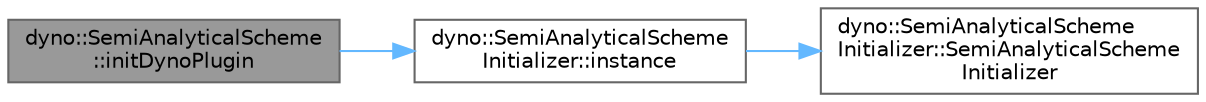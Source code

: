 digraph "dyno::SemiAnalyticalScheme::initDynoPlugin"
{
 // LATEX_PDF_SIZE
  bgcolor="transparent";
  edge [fontname=Helvetica,fontsize=10,labelfontname=Helvetica,labelfontsize=10];
  node [fontname=Helvetica,fontsize=10,shape=box,height=0.2,width=0.4];
  rankdir="LR";
  Node1 [id="Node000001",label="dyno::SemiAnalyticalScheme\l::initDynoPlugin",height=0.2,width=0.4,color="gray40", fillcolor="grey60", style="filled", fontcolor="black",tooltip=" "];
  Node1 -> Node2 [id="edge1_Node000001_Node000002",color="steelblue1",style="solid",tooltip=" "];
  Node2 [id="Node000002",label="dyno::SemiAnalyticalScheme\lInitializer::instance",height=0.2,width=0.4,color="grey40", fillcolor="white", style="filled",URL="$classdyno_1_1_semi_analytical_scheme_initializer.html#a0a9286881052bcbc9fc74fd61c388b81",tooltip=" "];
  Node2 -> Node3 [id="edge2_Node000002_Node000003",color="steelblue1",style="solid",tooltip=" "];
  Node3 [id="Node000003",label="dyno::SemiAnalyticalScheme\lInitializer::SemiAnalyticalScheme\lInitializer",height=0.2,width=0.4,color="grey40", fillcolor="white", style="filled",URL="$classdyno_1_1_semi_analytical_scheme_initializer.html#ad37feb7c9914d14c22c8419e258eb707",tooltip=" "];
}
